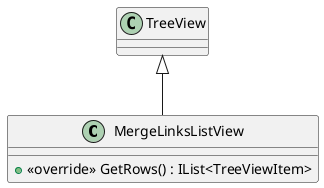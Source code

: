 @startuml
class MergeLinksListView {
    + <<override>> GetRows() : IList<TreeViewItem>
}
TreeView <|-- MergeLinksListView
@enduml
